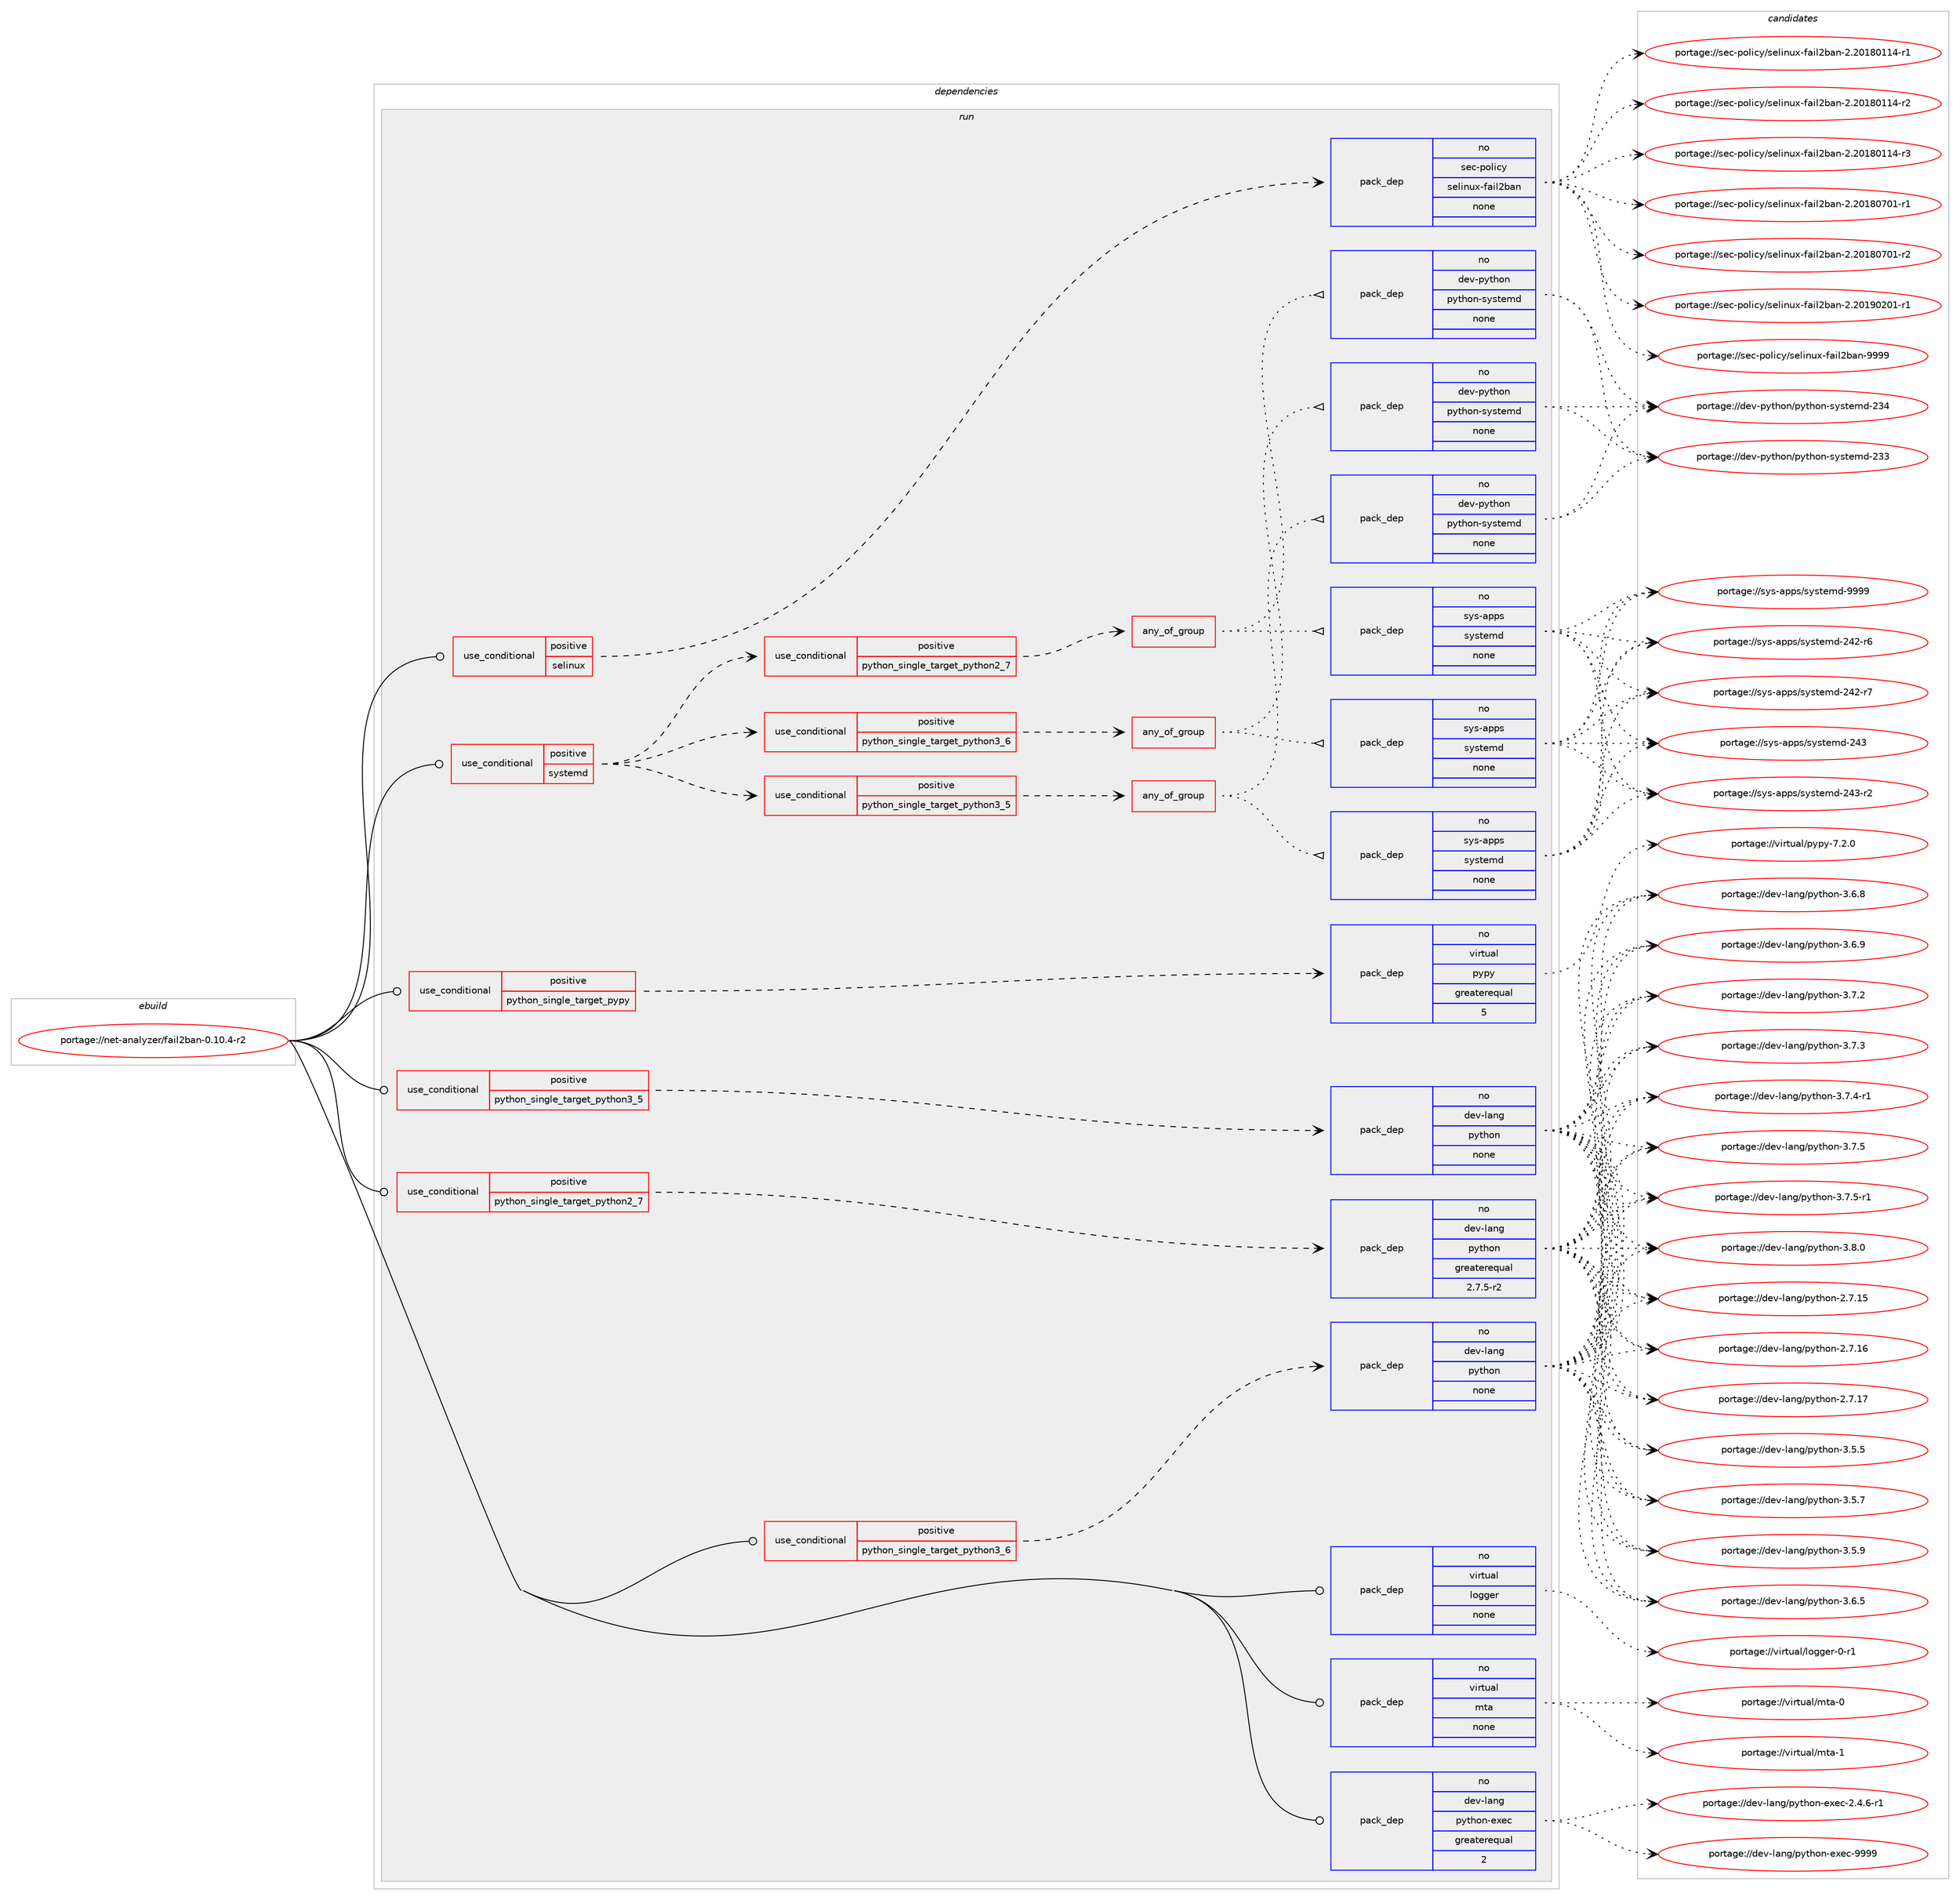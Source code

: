 digraph prolog {

# *************
# Graph options
# *************

newrank=true;
concentrate=true;
compound=true;
graph [rankdir=LR,fontname=Helvetica,fontsize=10,ranksep=1.5];#, ranksep=2.5, nodesep=0.2];
edge  [arrowhead=vee];
node  [fontname=Helvetica,fontsize=10];

# **********
# The ebuild
# **********

subgraph cluster_leftcol {
color=gray;
rank=same;
label=<<i>ebuild</i>>;
id [label="portage://net-analyzer/fail2ban-0.10.4-r2", color=red, width=4, href="../net-analyzer/fail2ban-0.10.4-r2.svg"];
}

# ****************
# The dependencies
# ****************

subgraph cluster_midcol {
color=gray;
label=<<i>dependencies</i>>;
subgraph cluster_compile {
fillcolor="#eeeeee";
style=filled;
label=<<i>compile</i>>;
}
subgraph cluster_compileandrun {
fillcolor="#eeeeee";
style=filled;
label=<<i>compile and run</i>>;
}
subgraph cluster_run {
fillcolor="#eeeeee";
style=filled;
label=<<i>run</i>>;
subgraph cond86038 {
dependency344998 [label=<<TABLE BORDER="0" CELLBORDER="1" CELLSPACING="0" CELLPADDING="4"><TR><TD ROWSPAN="3" CELLPADDING="10">use_conditional</TD></TR><TR><TD>positive</TD></TR><TR><TD>python_single_target_pypy</TD></TR></TABLE>>, shape=none, color=red];
subgraph pack253309 {
dependency344999 [label=<<TABLE BORDER="0" CELLBORDER="1" CELLSPACING="0" CELLPADDING="4" WIDTH="220"><TR><TD ROWSPAN="6" CELLPADDING="30">pack_dep</TD></TR><TR><TD WIDTH="110">no</TD></TR><TR><TD>virtual</TD></TR><TR><TD>pypy</TD></TR><TR><TD>greaterequal</TD></TR><TR><TD>5</TD></TR></TABLE>>, shape=none, color=blue];
}
dependency344998:e -> dependency344999:w [weight=20,style="dashed",arrowhead="vee"];
}
id:e -> dependency344998:w [weight=20,style="solid",arrowhead="odot"];
subgraph cond86039 {
dependency345000 [label=<<TABLE BORDER="0" CELLBORDER="1" CELLSPACING="0" CELLPADDING="4"><TR><TD ROWSPAN="3" CELLPADDING="10">use_conditional</TD></TR><TR><TD>positive</TD></TR><TR><TD>python_single_target_python2_7</TD></TR></TABLE>>, shape=none, color=red];
subgraph pack253310 {
dependency345001 [label=<<TABLE BORDER="0" CELLBORDER="1" CELLSPACING="0" CELLPADDING="4" WIDTH="220"><TR><TD ROWSPAN="6" CELLPADDING="30">pack_dep</TD></TR><TR><TD WIDTH="110">no</TD></TR><TR><TD>dev-lang</TD></TR><TR><TD>python</TD></TR><TR><TD>greaterequal</TD></TR><TR><TD>2.7.5-r2</TD></TR></TABLE>>, shape=none, color=blue];
}
dependency345000:e -> dependency345001:w [weight=20,style="dashed",arrowhead="vee"];
}
id:e -> dependency345000:w [weight=20,style="solid",arrowhead="odot"];
subgraph cond86040 {
dependency345002 [label=<<TABLE BORDER="0" CELLBORDER="1" CELLSPACING="0" CELLPADDING="4"><TR><TD ROWSPAN="3" CELLPADDING="10">use_conditional</TD></TR><TR><TD>positive</TD></TR><TR><TD>python_single_target_python3_5</TD></TR></TABLE>>, shape=none, color=red];
subgraph pack253311 {
dependency345003 [label=<<TABLE BORDER="0" CELLBORDER="1" CELLSPACING="0" CELLPADDING="4" WIDTH="220"><TR><TD ROWSPAN="6" CELLPADDING="30">pack_dep</TD></TR><TR><TD WIDTH="110">no</TD></TR><TR><TD>dev-lang</TD></TR><TR><TD>python</TD></TR><TR><TD>none</TD></TR><TR><TD></TD></TR></TABLE>>, shape=none, color=blue];
}
dependency345002:e -> dependency345003:w [weight=20,style="dashed",arrowhead="vee"];
}
id:e -> dependency345002:w [weight=20,style="solid",arrowhead="odot"];
subgraph cond86041 {
dependency345004 [label=<<TABLE BORDER="0" CELLBORDER="1" CELLSPACING="0" CELLPADDING="4"><TR><TD ROWSPAN="3" CELLPADDING="10">use_conditional</TD></TR><TR><TD>positive</TD></TR><TR><TD>python_single_target_python3_6</TD></TR></TABLE>>, shape=none, color=red];
subgraph pack253312 {
dependency345005 [label=<<TABLE BORDER="0" CELLBORDER="1" CELLSPACING="0" CELLPADDING="4" WIDTH="220"><TR><TD ROWSPAN="6" CELLPADDING="30">pack_dep</TD></TR><TR><TD WIDTH="110">no</TD></TR><TR><TD>dev-lang</TD></TR><TR><TD>python</TD></TR><TR><TD>none</TD></TR><TR><TD></TD></TR></TABLE>>, shape=none, color=blue];
}
dependency345004:e -> dependency345005:w [weight=20,style="dashed",arrowhead="vee"];
}
id:e -> dependency345004:w [weight=20,style="solid",arrowhead="odot"];
subgraph cond86042 {
dependency345006 [label=<<TABLE BORDER="0" CELLBORDER="1" CELLSPACING="0" CELLPADDING="4"><TR><TD ROWSPAN="3" CELLPADDING="10">use_conditional</TD></TR><TR><TD>positive</TD></TR><TR><TD>selinux</TD></TR></TABLE>>, shape=none, color=red];
subgraph pack253313 {
dependency345007 [label=<<TABLE BORDER="0" CELLBORDER="1" CELLSPACING="0" CELLPADDING="4" WIDTH="220"><TR><TD ROWSPAN="6" CELLPADDING="30">pack_dep</TD></TR><TR><TD WIDTH="110">no</TD></TR><TR><TD>sec-policy</TD></TR><TR><TD>selinux-fail2ban</TD></TR><TR><TD>none</TD></TR><TR><TD></TD></TR></TABLE>>, shape=none, color=blue];
}
dependency345006:e -> dependency345007:w [weight=20,style="dashed",arrowhead="vee"];
}
id:e -> dependency345006:w [weight=20,style="solid",arrowhead="odot"];
subgraph cond86043 {
dependency345008 [label=<<TABLE BORDER="0" CELLBORDER="1" CELLSPACING="0" CELLPADDING="4"><TR><TD ROWSPAN="3" CELLPADDING="10">use_conditional</TD></TR><TR><TD>positive</TD></TR><TR><TD>systemd</TD></TR></TABLE>>, shape=none, color=red];
subgraph cond86044 {
dependency345009 [label=<<TABLE BORDER="0" CELLBORDER="1" CELLSPACING="0" CELLPADDING="4"><TR><TD ROWSPAN="3" CELLPADDING="10">use_conditional</TD></TR><TR><TD>positive</TD></TR><TR><TD>python_single_target_python2_7</TD></TR></TABLE>>, shape=none, color=red];
subgraph any5506 {
dependency345010 [label=<<TABLE BORDER="0" CELLBORDER="1" CELLSPACING="0" CELLPADDING="4"><TR><TD CELLPADDING="10">any_of_group</TD></TR></TABLE>>, shape=none, color=red];subgraph pack253314 {
dependency345011 [label=<<TABLE BORDER="0" CELLBORDER="1" CELLSPACING="0" CELLPADDING="4" WIDTH="220"><TR><TD ROWSPAN="6" CELLPADDING="30">pack_dep</TD></TR><TR><TD WIDTH="110">no</TD></TR><TR><TD>dev-python</TD></TR><TR><TD>python-systemd</TD></TR><TR><TD>none</TD></TR><TR><TD></TD></TR></TABLE>>, shape=none, color=blue];
}
dependency345010:e -> dependency345011:w [weight=20,style="dotted",arrowhead="oinv"];
subgraph pack253315 {
dependency345012 [label=<<TABLE BORDER="0" CELLBORDER="1" CELLSPACING="0" CELLPADDING="4" WIDTH="220"><TR><TD ROWSPAN="6" CELLPADDING="30">pack_dep</TD></TR><TR><TD WIDTH="110">no</TD></TR><TR><TD>sys-apps</TD></TR><TR><TD>systemd</TD></TR><TR><TD>none</TD></TR><TR><TD></TD></TR></TABLE>>, shape=none, color=blue];
}
dependency345010:e -> dependency345012:w [weight=20,style="dotted",arrowhead="oinv"];
}
dependency345009:e -> dependency345010:w [weight=20,style="dashed",arrowhead="vee"];
}
dependency345008:e -> dependency345009:w [weight=20,style="dashed",arrowhead="vee"];
subgraph cond86045 {
dependency345013 [label=<<TABLE BORDER="0" CELLBORDER="1" CELLSPACING="0" CELLPADDING="4"><TR><TD ROWSPAN="3" CELLPADDING="10">use_conditional</TD></TR><TR><TD>positive</TD></TR><TR><TD>python_single_target_python3_5</TD></TR></TABLE>>, shape=none, color=red];
subgraph any5507 {
dependency345014 [label=<<TABLE BORDER="0" CELLBORDER="1" CELLSPACING="0" CELLPADDING="4"><TR><TD CELLPADDING="10">any_of_group</TD></TR></TABLE>>, shape=none, color=red];subgraph pack253316 {
dependency345015 [label=<<TABLE BORDER="0" CELLBORDER="1" CELLSPACING="0" CELLPADDING="4" WIDTH="220"><TR><TD ROWSPAN="6" CELLPADDING="30">pack_dep</TD></TR><TR><TD WIDTH="110">no</TD></TR><TR><TD>dev-python</TD></TR><TR><TD>python-systemd</TD></TR><TR><TD>none</TD></TR><TR><TD></TD></TR></TABLE>>, shape=none, color=blue];
}
dependency345014:e -> dependency345015:w [weight=20,style="dotted",arrowhead="oinv"];
subgraph pack253317 {
dependency345016 [label=<<TABLE BORDER="0" CELLBORDER="1" CELLSPACING="0" CELLPADDING="4" WIDTH="220"><TR><TD ROWSPAN="6" CELLPADDING="30">pack_dep</TD></TR><TR><TD WIDTH="110">no</TD></TR><TR><TD>sys-apps</TD></TR><TR><TD>systemd</TD></TR><TR><TD>none</TD></TR><TR><TD></TD></TR></TABLE>>, shape=none, color=blue];
}
dependency345014:e -> dependency345016:w [weight=20,style="dotted",arrowhead="oinv"];
}
dependency345013:e -> dependency345014:w [weight=20,style="dashed",arrowhead="vee"];
}
dependency345008:e -> dependency345013:w [weight=20,style="dashed",arrowhead="vee"];
subgraph cond86046 {
dependency345017 [label=<<TABLE BORDER="0" CELLBORDER="1" CELLSPACING="0" CELLPADDING="4"><TR><TD ROWSPAN="3" CELLPADDING="10">use_conditional</TD></TR><TR><TD>positive</TD></TR><TR><TD>python_single_target_python3_6</TD></TR></TABLE>>, shape=none, color=red];
subgraph any5508 {
dependency345018 [label=<<TABLE BORDER="0" CELLBORDER="1" CELLSPACING="0" CELLPADDING="4"><TR><TD CELLPADDING="10">any_of_group</TD></TR></TABLE>>, shape=none, color=red];subgraph pack253318 {
dependency345019 [label=<<TABLE BORDER="0" CELLBORDER="1" CELLSPACING="0" CELLPADDING="4" WIDTH="220"><TR><TD ROWSPAN="6" CELLPADDING="30">pack_dep</TD></TR><TR><TD WIDTH="110">no</TD></TR><TR><TD>dev-python</TD></TR><TR><TD>python-systemd</TD></TR><TR><TD>none</TD></TR><TR><TD></TD></TR></TABLE>>, shape=none, color=blue];
}
dependency345018:e -> dependency345019:w [weight=20,style="dotted",arrowhead="oinv"];
subgraph pack253319 {
dependency345020 [label=<<TABLE BORDER="0" CELLBORDER="1" CELLSPACING="0" CELLPADDING="4" WIDTH="220"><TR><TD ROWSPAN="6" CELLPADDING="30">pack_dep</TD></TR><TR><TD WIDTH="110">no</TD></TR><TR><TD>sys-apps</TD></TR><TR><TD>systemd</TD></TR><TR><TD>none</TD></TR><TR><TD></TD></TR></TABLE>>, shape=none, color=blue];
}
dependency345018:e -> dependency345020:w [weight=20,style="dotted",arrowhead="oinv"];
}
dependency345017:e -> dependency345018:w [weight=20,style="dashed",arrowhead="vee"];
}
dependency345008:e -> dependency345017:w [weight=20,style="dashed",arrowhead="vee"];
}
id:e -> dependency345008:w [weight=20,style="solid",arrowhead="odot"];
subgraph pack253320 {
dependency345021 [label=<<TABLE BORDER="0" CELLBORDER="1" CELLSPACING="0" CELLPADDING="4" WIDTH="220"><TR><TD ROWSPAN="6" CELLPADDING="30">pack_dep</TD></TR><TR><TD WIDTH="110">no</TD></TR><TR><TD>dev-lang</TD></TR><TR><TD>python-exec</TD></TR><TR><TD>greaterequal</TD></TR><TR><TD>2</TD></TR></TABLE>>, shape=none, color=blue];
}
id:e -> dependency345021:w [weight=20,style="solid",arrowhead="odot"];
subgraph pack253321 {
dependency345022 [label=<<TABLE BORDER="0" CELLBORDER="1" CELLSPACING="0" CELLPADDING="4" WIDTH="220"><TR><TD ROWSPAN="6" CELLPADDING="30">pack_dep</TD></TR><TR><TD WIDTH="110">no</TD></TR><TR><TD>virtual</TD></TR><TR><TD>logger</TD></TR><TR><TD>none</TD></TR><TR><TD></TD></TR></TABLE>>, shape=none, color=blue];
}
id:e -> dependency345022:w [weight=20,style="solid",arrowhead="odot"];
subgraph pack253322 {
dependency345023 [label=<<TABLE BORDER="0" CELLBORDER="1" CELLSPACING="0" CELLPADDING="4" WIDTH="220"><TR><TD ROWSPAN="6" CELLPADDING="30">pack_dep</TD></TR><TR><TD WIDTH="110">no</TD></TR><TR><TD>virtual</TD></TR><TR><TD>mta</TD></TR><TR><TD>none</TD></TR><TR><TD></TD></TR></TABLE>>, shape=none, color=blue];
}
id:e -> dependency345023:w [weight=20,style="solid",arrowhead="odot"];
}
}

# **************
# The candidates
# **************

subgraph cluster_choices {
rank=same;
color=gray;
label=<<i>candidates</i>>;

subgraph choice253309 {
color=black;
nodesep=1;
choiceportage1181051141161179710847112121112121455546504648 [label="portage://virtual/pypy-7.2.0", color=red, width=4,href="../virtual/pypy-7.2.0.svg"];
dependency344999:e -> choiceportage1181051141161179710847112121112121455546504648:w [style=dotted,weight="100"];
}
subgraph choice253310 {
color=black;
nodesep=1;
choiceportage10010111845108971101034711212111610411111045504655464953 [label="portage://dev-lang/python-2.7.15", color=red, width=4,href="../dev-lang/python-2.7.15.svg"];
choiceportage10010111845108971101034711212111610411111045504655464954 [label="portage://dev-lang/python-2.7.16", color=red, width=4,href="../dev-lang/python-2.7.16.svg"];
choiceportage10010111845108971101034711212111610411111045504655464955 [label="portage://dev-lang/python-2.7.17", color=red, width=4,href="../dev-lang/python-2.7.17.svg"];
choiceportage100101118451089711010347112121116104111110455146534653 [label="portage://dev-lang/python-3.5.5", color=red, width=4,href="../dev-lang/python-3.5.5.svg"];
choiceportage100101118451089711010347112121116104111110455146534655 [label="portage://dev-lang/python-3.5.7", color=red, width=4,href="../dev-lang/python-3.5.7.svg"];
choiceportage100101118451089711010347112121116104111110455146534657 [label="portage://dev-lang/python-3.5.9", color=red, width=4,href="../dev-lang/python-3.5.9.svg"];
choiceportage100101118451089711010347112121116104111110455146544653 [label="portage://dev-lang/python-3.6.5", color=red, width=4,href="../dev-lang/python-3.6.5.svg"];
choiceportage100101118451089711010347112121116104111110455146544656 [label="portage://dev-lang/python-3.6.8", color=red, width=4,href="../dev-lang/python-3.6.8.svg"];
choiceportage100101118451089711010347112121116104111110455146544657 [label="portage://dev-lang/python-3.6.9", color=red, width=4,href="../dev-lang/python-3.6.9.svg"];
choiceportage100101118451089711010347112121116104111110455146554650 [label="portage://dev-lang/python-3.7.2", color=red, width=4,href="../dev-lang/python-3.7.2.svg"];
choiceportage100101118451089711010347112121116104111110455146554651 [label="portage://dev-lang/python-3.7.3", color=red, width=4,href="../dev-lang/python-3.7.3.svg"];
choiceportage1001011184510897110103471121211161041111104551465546524511449 [label="portage://dev-lang/python-3.7.4-r1", color=red, width=4,href="../dev-lang/python-3.7.4-r1.svg"];
choiceportage100101118451089711010347112121116104111110455146554653 [label="portage://dev-lang/python-3.7.5", color=red, width=4,href="../dev-lang/python-3.7.5.svg"];
choiceportage1001011184510897110103471121211161041111104551465546534511449 [label="portage://dev-lang/python-3.7.5-r1", color=red, width=4,href="../dev-lang/python-3.7.5-r1.svg"];
choiceportage100101118451089711010347112121116104111110455146564648 [label="portage://dev-lang/python-3.8.0", color=red, width=4,href="../dev-lang/python-3.8.0.svg"];
dependency345001:e -> choiceportage10010111845108971101034711212111610411111045504655464953:w [style=dotted,weight="100"];
dependency345001:e -> choiceportage10010111845108971101034711212111610411111045504655464954:w [style=dotted,weight="100"];
dependency345001:e -> choiceportage10010111845108971101034711212111610411111045504655464955:w [style=dotted,weight="100"];
dependency345001:e -> choiceportage100101118451089711010347112121116104111110455146534653:w [style=dotted,weight="100"];
dependency345001:e -> choiceportage100101118451089711010347112121116104111110455146534655:w [style=dotted,weight="100"];
dependency345001:e -> choiceportage100101118451089711010347112121116104111110455146534657:w [style=dotted,weight="100"];
dependency345001:e -> choiceportage100101118451089711010347112121116104111110455146544653:w [style=dotted,weight="100"];
dependency345001:e -> choiceportage100101118451089711010347112121116104111110455146544656:w [style=dotted,weight="100"];
dependency345001:e -> choiceportage100101118451089711010347112121116104111110455146544657:w [style=dotted,weight="100"];
dependency345001:e -> choiceportage100101118451089711010347112121116104111110455146554650:w [style=dotted,weight="100"];
dependency345001:e -> choiceportage100101118451089711010347112121116104111110455146554651:w [style=dotted,weight="100"];
dependency345001:e -> choiceportage1001011184510897110103471121211161041111104551465546524511449:w [style=dotted,weight="100"];
dependency345001:e -> choiceportage100101118451089711010347112121116104111110455146554653:w [style=dotted,weight="100"];
dependency345001:e -> choiceportage1001011184510897110103471121211161041111104551465546534511449:w [style=dotted,weight="100"];
dependency345001:e -> choiceportage100101118451089711010347112121116104111110455146564648:w [style=dotted,weight="100"];
}
subgraph choice253311 {
color=black;
nodesep=1;
choiceportage10010111845108971101034711212111610411111045504655464953 [label="portage://dev-lang/python-2.7.15", color=red, width=4,href="../dev-lang/python-2.7.15.svg"];
choiceportage10010111845108971101034711212111610411111045504655464954 [label="portage://dev-lang/python-2.7.16", color=red, width=4,href="../dev-lang/python-2.7.16.svg"];
choiceportage10010111845108971101034711212111610411111045504655464955 [label="portage://dev-lang/python-2.7.17", color=red, width=4,href="../dev-lang/python-2.7.17.svg"];
choiceportage100101118451089711010347112121116104111110455146534653 [label="portage://dev-lang/python-3.5.5", color=red, width=4,href="../dev-lang/python-3.5.5.svg"];
choiceportage100101118451089711010347112121116104111110455146534655 [label="portage://dev-lang/python-3.5.7", color=red, width=4,href="../dev-lang/python-3.5.7.svg"];
choiceportage100101118451089711010347112121116104111110455146534657 [label="portage://dev-lang/python-3.5.9", color=red, width=4,href="../dev-lang/python-3.5.9.svg"];
choiceportage100101118451089711010347112121116104111110455146544653 [label="portage://dev-lang/python-3.6.5", color=red, width=4,href="../dev-lang/python-3.6.5.svg"];
choiceportage100101118451089711010347112121116104111110455146544656 [label="portage://dev-lang/python-3.6.8", color=red, width=4,href="../dev-lang/python-3.6.8.svg"];
choiceportage100101118451089711010347112121116104111110455146544657 [label="portage://dev-lang/python-3.6.9", color=red, width=4,href="../dev-lang/python-3.6.9.svg"];
choiceportage100101118451089711010347112121116104111110455146554650 [label="portage://dev-lang/python-3.7.2", color=red, width=4,href="../dev-lang/python-3.7.2.svg"];
choiceportage100101118451089711010347112121116104111110455146554651 [label="portage://dev-lang/python-3.7.3", color=red, width=4,href="../dev-lang/python-3.7.3.svg"];
choiceportage1001011184510897110103471121211161041111104551465546524511449 [label="portage://dev-lang/python-3.7.4-r1", color=red, width=4,href="../dev-lang/python-3.7.4-r1.svg"];
choiceportage100101118451089711010347112121116104111110455146554653 [label="portage://dev-lang/python-3.7.5", color=red, width=4,href="../dev-lang/python-3.7.5.svg"];
choiceportage1001011184510897110103471121211161041111104551465546534511449 [label="portage://dev-lang/python-3.7.5-r1", color=red, width=4,href="../dev-lang/python-3.7.5-r1.svg"];
choiceportage100101118451089711010347112121116104111110455146564648 [label="portage://dev-lang/python-3.8.0", color=red, width=4,href="../dev-lang/python-3.8.0.svg"];
dependency345003:e -> choiceportage10010111845108971101034711212111610411111045504655464953:w [style=dotted,weight="100"];
dependency345003:e -> choiceportage10010111845108971101034711212111610411111045504655464954:w [style=dotted,weight="100"];
dependency345003:e -> choiceportage10010111845108971101034711212111610411111045504655464955:w [style=dotted,weight="100"];
dependency345003:e -> choiceportage100101118451089711010347112121116104111110455146534653:w [style=dotted,weight="100"];
dependency345003:e -> choiceportage100101118451089711010347112121116104111110455146534655:w [style=dotted,weight="100"];
dependency345003:e -> choiceportage100101118451089711010347112121116104111110455146534657:w [style=dotted,weight="100"];
dependency345003:e -> choiceportage100101118451089711010347112121116104111110455146544653:w [style=dotted,weight="100"];
dependency345003:e -> choiceportage100101118451089711010347112121116104111110455146544656:w [style=dotted,weight="100"];
dependency345003:e -> choiceportage100101118451089711010347112121116104111110455146544657:w [style=dotted,weight="100"];
dependency345003:e -> choiceportage100101118451089711010347112121116104111110455146554650:w [style=dotted,weight="100"];
dependency345003:e -> choiceportage100101118451089711010347112121116104111110455146554651:w [style=dotted,weight="100"];
dependency345003:e -> choiceportage1001011184510897110103471121211161041111104551465546524511449:w [style=dotted,weight="100"];
dependency345003:e -> choiceportage100101118451089711010347112121116104111110455146554653:w [style=dotted,weight="100"];
dependency345003:e -> choiceportage1001011184510897110103471121211161041111104551465546534511449:w [style=dotted,weight="100"];
dependency345003:e -> choiceportage100101118451089711010347112121116104111110455146564648:w [style=dotted,weight="100"];
}
subgraph choice253312 {
color=black;
nodesep=1;
choiceportage10010111845108971101034711212111610411111045504655464953 [label="portage://dev-lang/python-2.7.15", color=red, width=4,href="../dev-lang/python-2.7.15.svg"];
choiceportage10010111845108971101034711212111610411111045504655464954 [label="portage://dev-lang/python-2.7.16", color=red, width=4,href="../dev-lang/python-2.7.16.svg"];
choiceportage10010111845108971101034711212111610411111045504655464955 [label="portage://dev-lang/python-2.7.17", color=red, width=4,href="../dev-lang/python-2.7.17.svg"];
choiceportage100101118451089711010347112121116104111110455146534653 [label="portage://dev-lang/python-3.5.5", color=red, width=4,href="../dev-lang/python-3.5.5.svg"];
choiceportage100101118451089711010347112121116104111110455146534655 [label="portage://dev-lang/python-3.5.7", color=red, width=4,href="../dev-lang/python-3.5.7.svg"];
choiceportage100101118451089711010347112121116104111110455146534657 [label="portage://dev-lang/python-3.5.9", color=red, width=4,href="../dev-lang/python-3.5.9.svg"];
choiceportage100101118451089711010347112121116104111110455146544653 [label="portage://dev-lang/python-3.6.5", color=red, width=4,href="../dev-lang/python-3.6.5.svg"];
choiceportage100101118451089711010347112121116104111110455146544656 [label="portage://dev-lang/python-3.6.8", color=red, width=4,href="../dev-lang/python-3.6.8.svg"];
choiceportage100101118451089711010347112121116104111110455146544657 [label="portage://dev-lang/python-3.6.9", color=red, width=4,href="../dev-lang/python-3.6.9.svg"];
choiceportage100101118451089711010347112121116104111110455146554650 [label="portage://dev-lang/python-3.7.2", color=red, width=4,href="../dev-lang/python-3.7.2.svg"];
choiceportage100101118451089711010347112121116104111110455146554651 [label="portage://dev-lang/python-3.7.3", color=red, width=4,href="../dev-lang/python-3.7.3.svg"];
choiceportage1001011184510897110103471121211161041111104551465546524511449 [label="portage://dev-lang/python-3.7.4-r1", color=red, width=4,href="../dev-lang/python-3.7.4-r1.svg"];
choiceportage100101118451089711010347112121116104111110455146554653 [label="portage://dev-lang/python-3.7.5", color=red, width=4,href="../dev-lang/python-3.7.5.svg"];
choiceportage1001011184510897110103471121211161041111104551465546534511449 [label="portage://dev-lang/python-3.7.5-r1", color=red, width=4,href="../dev-lang/python-3.7.5-r1.svg"];
choiceportage100101118451089711010347112121116104111110455146564648 [label="portage://dev-lang/python-3.8.0", color=red, width=4,href="../dev-lang/python-3.8.0.svg"];
dependency345005:e -> choiceportage10010111845108971101034711212111610411111045504655464953:w [style=dotted,weight="100"];
dependency345005:e -> choiceportage10010111845108971101034711212111610411111045504655464954:w [style=dotted,weight="100"];
dependency345005:e -> choiceportage10010111845108971101034711212111610411111045504655464955:w [style=dotted,weight="100"];
dependency345005:e -> choiceportage100101118451089711010347112121116104111110455146534653:w [style=dotted,weight="100"];
dependency345005:e -> choiceportage100101118451089711010347112121116104111110455146534655:w [style=dotted,weight="100"];
dependency345005:e -> choiceportage100101118451089711010347112121116104111110455146534657:w [style=dotted,weight="100"];
dependency345005:e -> choiceportage100101118451089711010347112121116104111110455146544653:w [style=dotted,weight="100"];
dependency345005:e -> choiceportage100101118451089711010347112121116104111110455146544656:w [style=dotted,weight="100"];
dependency345005:e -> choiceportage100101118451089711010347112121116104111110455146544657:w [style=dotted,weight="100"];
dependency345005:e -> choiceportage100101118451089711010347112121116104111110455146554650:w [style=dotted,weight="100"];
dependency345005:e -> choiceportage100101118451089711010347112121116104111110455146554651:w [style=dotted,weight="100"];
dependency345005:e -> choiceportage1001011184510897110103471121211161041111104551465546524511449:w [style=dotted,weight="100"];
dependency345005:e -> choiceportage100101118451089711010347112121116104111110455146554653:w [style=dotted,weight="100"];
dependency345005:e -> choiceportage1001011184510897110103471121211161041111104551465546534511449:w [style=dotted,weight="100"];
dependency345005:e -> choiceportage100101118451089711010347112121116104111110455146564648:w [style=dotted,weight="100"];
}
subgraph choice253313 {
color=black;
nodesep=1;
choiceportage11510199451121111081059912147115101108105110117120451029710510850989711045504650484956484949524511449 [label="portage://sec-policy/selinux-fail2ban-2.20180114-r1", color=red, width=4,href="../sec-policy/selinux-fail2ban-2.20180114-r1.svg"];
choiceportage11510199451121111081059912147115101108105110117120451029710510850989711045504650484956484949524511450 [label="portage://sec-policy/selinux-fail2ban-2.20180114-r2", color=red, width=4,href="../sec-policy/selinux-fail2ban-2.20180114-r2.svg"];
choiceportage11510199451121111081059912147115101108105110117120451029710510850989711045504650484956484949524511451 [label="portage://sec-policy/selinux-fail2ban-2.20180114-r3", color=red, width=4,href="../sec-policy/selinux-fail2ban-2.20180114-r3.svg"];
choiceportage11510199451121111081059912147115101108105110117120451029710510850989711045504650484956485548494511449 [label="portage://sec-policy/selinux-fail2ban-2.20180701-r1", color=red, width=4,href="../sec-policy/selinux-fail2ban-2.20180701-r1.svg"];
choiceportage11510199451121111081059912147115101108105110117120451029710510850989711045504650484956485548494511450 [label="portage://sec-policy/selinux-fail2ban-2.20180701-r2", color=red, width=4,href="../sec-policy/selinux-fail2ban-2.20180701-r2.svg"];
choiceportage11510199451121111081059912147115101108105110117120451029710510850989711045504650484957485048494511449 [label="portage://sec-policy/selinux-fail2ban-2.20190201-r1", color=red, width=4,href="../sec-policy/selinux-fail2ban-2.20190201-r1.svg"];
choiceportage1151019945112111108105991214711510110810511011712045102971051085098971104557575757 [label="portage://sec-policy/selinux-fail2ban-9999", color=red, width=4,href="../sec-policy/selinux-fail2ban-9999.svg"];
dependency345007:e -> choiceportage11510199451121111081059912147115101108105110117120451029710510850989711045504650484956484949524511449:w [style=dotted,weight="100"];
dependency345007:e -> choiceportage11510199451121111081059912147115101108105110117120451029710510850989711045504650484956484949524511450:w [style=dotted,weight="100"];
dependency345007:e -> choiceportage11510199451121111081059912147115101108105110117120451029710510850989711045504650484956484949524511451:w [style=dotted,weight="100"];
dependency345007:e -> choiceportage11510199451121111081059912147115101108105110117120451029710510850989711045504650484956485548494511449:w [style=dotted,weight="100"];
dependency345007:e -> choiceportage11510199451121111081059912147115101108105110117120451029710510850989711045504650484956485548494511450:w [style=dotted,weight="100"];
dependency345007:e -> choiceportage11510199451121111081059912147115101108105110117120451029710510850989711045504650484957485048494511449:w [style=dotted,weight="100"];
dependency345007:e -> choiceportage1151019945112111108105991214711510110810511011712045102971051085098971104557575757:w [style=dotted,weight="100"];
}
subgraph choice253314 {
color=black;
nodesep=1;
choiceportage10010111845112121116104111110471121211161041111104511512111511610110910045505151 [label="portage://dev-python/python-systemd-233", color=red, width=4,href="../dev-python/python-systemd-233.svg"];
choiceportage10010111845112121116104111110471121211161041111104511512111511610110910045505152 [label="portage://dev-python/python-systemd-234", color=red, width=4,href="../dev-python/python-systemd-234.svg"];
dependency345011:e -> choiceportage10010111845112121116104111110471121211161041111104511512111511610110910045505151:w [style=dotted,weight="100"];
dependency345011:e -> choiceportage10010111845112121116104111110471121211161041111104511512111511610110910045505152:w [style=dotted,weight="100"];
}
subgraph choice253315 {
color=black;
nodesep=1;
choiceportage115121115459711211211547115121115116101109100455052504511454 [label="portage://sys-apps/systemd-242-r6", color=red, width=4,href="../sys-apps/systemd-242-r6.svg"];
choiceportage115121115459711211211547115121115116101109100455052504511455 [label="portage://sys-apps/systemd-242-r7", color=red, width=4,href="../sys-apps/systemd-242-r7.svg"];
choiceportage11512111545971121121154711512111511610110910045505251 [label="portage://sys-apps/systemd-243", color=red, width=4,href="../sys-apps/systemd-243.svg"];
choiceportage115121115459711211211547115121115116101109100455052514511450 [label="portage://sys-apps/systemd-243-r2", color=red, width=4,href="../sys-apps/systemd-243-r2.svg"];
choiceportage1151211154597112112115471151211151161011091004557575757 [label="portage://sys-apps/systemd-9999", color=red, width=4,href="../sys-apps/systemd-9999.svg"];
dependency345012:e -> choiceportage115121115459711211211547115121115116101109100455052504511454:w [style=dotted,weight="100"];
dependency345012:e -> choiceportage115121115459711211211547115121115116101109100455052504511455:w [style=dotted,weight="100"];
dependency345012:e -> choiceportage11512111545971121121154711512111511610110910045505251:w [style=dotted,weight="100"];
dependency345012:e -> choiceportage115121115459711211211547115121115116101109100455052514511450:w [style=dotted,weight="100"];
dependency345012:e -> choiceportage1151211154597112112115471151211151161011091004557575757:w [style=dotted,weight="100"];
}
subgraph choice253316 {
color=black;
nodesep=1;
choiceportage10010111845112121116104111110471121211161041111104511512111511610110910045505151 [label="portage://dev-python/python-systemd-233", color=red, width=4,href="../dev-python/python-systemd-233.svg"];
choiceportage10010111845112121116104111110471121211161041111104511512111511610110910045505152 [label="portage://dev-python/python-systemd-234", color=red, width=4,href="../dev-python/python-systemd-234.svg"];
dependency345015:e -> choiceportage10010111845112121116104111110471121211161041111104511512111511610110910045505151:w [style=dotted,weight="100"];
dependency345015:e -> choiceportage10010111845112121116104111110471121211161041111104511512111511610110910045505152:w [style=dotted,weight="100"];
}
subgraph choice253317 {
color=black;
nodesep=1;
choiceportage115121115459711211211547115121115116101109100455052504511454 [label="portage://sys-apps/systemd-242-r6", color=red, width=4,href="../sys-apps/systemd-242-r6.svg"];
choiceportage115121115459711211211547115121115116101109100455052504511455 [label="portage://sys-apps/systemd-242-r7", color=red, width=4,href="../sys-apps/systemd-242-r7.svg"];
choiceportage11512111545971121121154711512111511610110910045505251 [label="portage://sys-apps/systemd-243", color=red, width=4,href="../sys-apps/systemd-243.svg"];
choiceportage115121115459711211211547115121115116101109100455052514511450 [label="portage://sys-apps/systemd-243-r2", color=red, width=4,href="../sys-apps/systemd-243-r2.svg"];
choiceportage1151211154597112112115471151211151161011091004557575757 [label="portage://sys-apps/systemd-9999", color=red, width=4,href="../sys-apps/systemd-9999.svg"];
dependency345016:e -> choiceportage115121115459711211211547115121115116101109100455052504511454:w [style=dotted,weight="100"];
dependency345016:e -> choiceportage115121115459711211211547115121115116101109100455052504511455:w [style=dotted,weight="100"];
dependency345016:e -> choiceportage11512111545971121121154711512111511610110910045505251:w [style=dotted,weight="100"];
dependency345016:e -> choiceportage115121115459711211211547115121115116101109100455052514511450:w [style=dotted,weight="100"];
dependency345016:e -> choiceportage1151211154597112112115471151211151161011091004557575757:w [style=dotted,weight="100"];
}
subgraph choice253318 {
color=black;
nodesep=1;
choiceportage10010111845112121116104111110471121211161041111104511512111511610110910045505151 [label="portage://dev-python/python-systemd-233", color=red, width=4,href="../dev-python/python-systemd-233.svg"];
choiceportage10010111845112121116104111110471121211161041111104511512111511610110910045505152 [label="portage://dev-python/python-systemd-234", color=red, width=4,href="../dev-python/python-systemd-234.svg"];
dependency345019:e -> choiceportage10010111845112121116104111110471121211161041111104511512111511610110910045505151:w [style=dotted,weight="100"];
dependency345019:e -> choiceportage10010111845112121116104111110471121211161041111104511512111511610110910045505152:w [style=dotted,weight="100"];
}
subgraph choice253319 {
color=black;
nodesep=1;
choiceportage115121115459711211211547115121115116101109100455052504511454 [label="portage://sys-apps/systemd-242-r6", color=red, width=4,href="../sys-apps/systemd-242-r6.svg"];
choiceportage115121115459711211211547115121115116101109100455052504511455 [label="portage://sys-apps/systemd-242-r7", color=red, width=4,href="../sys-apps/systemd-242-r7.svg"];
choiceportage11512111545971121121154711512111511610110910045505251 [label="portage://sys-apps/systemd-243", color=red, width=4,href="../sys-apps/systemd-243.svg"];
choiceportage115121115459711211211547115121115116101109100455052514511450 [label="portage://sys-apps/systemd-243-r2", color=red, width=4,href="../sys-apps/systemd-243-r2.svg"];
choiceportage1151211154597112112115471151211151161011091004557575757 [label="portage://sys-apps/systemd-9999", color=red, width=4,href="../sys-apps/systemd-9999.svg"];
dependency345020:e -> choiceportage115121115459711211211547115121115116101109100455052504511454:w [style=dotted,weight="100"];
dependency345020:e -> choiceportage115121115459711211211547115121115116101109100455052504511455:w [style=dotted,weight="100"];
dependency345020:e -> choiceportage11512111545971121121154711512111511610110910045505251:w [style=dotted,weight="100"];
dependency345020:e -> choiceportage115121115459711211211547115121115116101109100455052514511450:w [style=dotted,weight="100"];
dependency345020:e -> choiceportage1151211154597112112115471151211151161011091004557575757:w [style=dotted,weight="100"];
}
subgraph choice253320 {
color=black;
nodesep=1;
choiceportage10010111845108971101034711212111610411111045101120101994550465246544511449 [label="portage://dev-lang/python-exec-2.4.6-r1", color=red, width=4,href="../dev-lang/python-exec-2.4.6-r1.svg"];
choiceportage10010111845108971101034711212111610411111045101120101994557575757 [label="portage://dev-lang/python-exec-9999", color=red, width=4,href="../dev-lang/python-exec-9999.svg"];
dependency345021:e -> choiceportage10010111845108971101034711212111610411111045101120101994550465246544511449:w [style=dotted,weight="100"];
dependency345021:e -> choiceportage10010111845108971101034711212111610411111045101120101994557575757:w [style=dotted,weight="100"];
}
subgraph choice253321 {
color=black;
nodesep=1;
choiceportage118105114116117971084710811110310310111445484511449 [label="portage://virtual/logger-0-r1", color=red, width=4,href="../virtual/logger-0-r1.svg"];
dependency345022:e -> choiceportage118105114116117971084710811110310310111445484511449:w [style=dotted,weight="100"];
}
subgraph choice253322 {
color=black;
nodesep=1;
choiceportage1181051141161179710847109116974548 [label="portage://virtual/mta-0", color=red, width=4,href="../virtual/mta-0.svg"];
choiceportage1181051141161179710847109116974549 [label="portage://virtual/mta-1", color=red, width=4,href="../virtual/mta-1.svg"];
dependency345023:e -> choiceportage1181051141161179710847109116974548:w [style=dotted,weight="100"];
dependency345023:e -> choiceportage1181051141161179710847109116974549:w [style=dotted,weight="100"];
}
}

}
